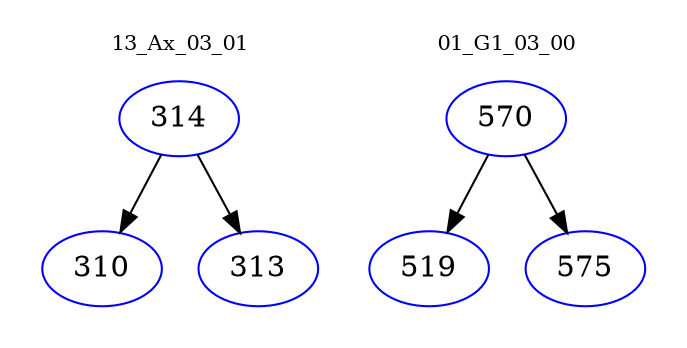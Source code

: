 digraph{
subgraph cluster_0 {
color = white
label = "13_Ax_03_01";
fontsize=10;
T0_314 [label="314", color="blue"]
T0_314 -> T0_310 [color="black"]
T0_310 [label="310", color="blue"]
T0_314 -> T0_313 [color="black"]
T0_313 [label="313", color="blue"]
}
subgraph cluster_1 {
color = white
label = "01_G1_03_00";
fontsize=10;
T1_570 [label="570", color="blue"]
T1_570 -> T1_519 [color="black"]
T1_519 [label="519", color="blue"]
T1_570 -> T1_575 [color="black"]
T1_575 [label="575", color="blue"]
}
}
